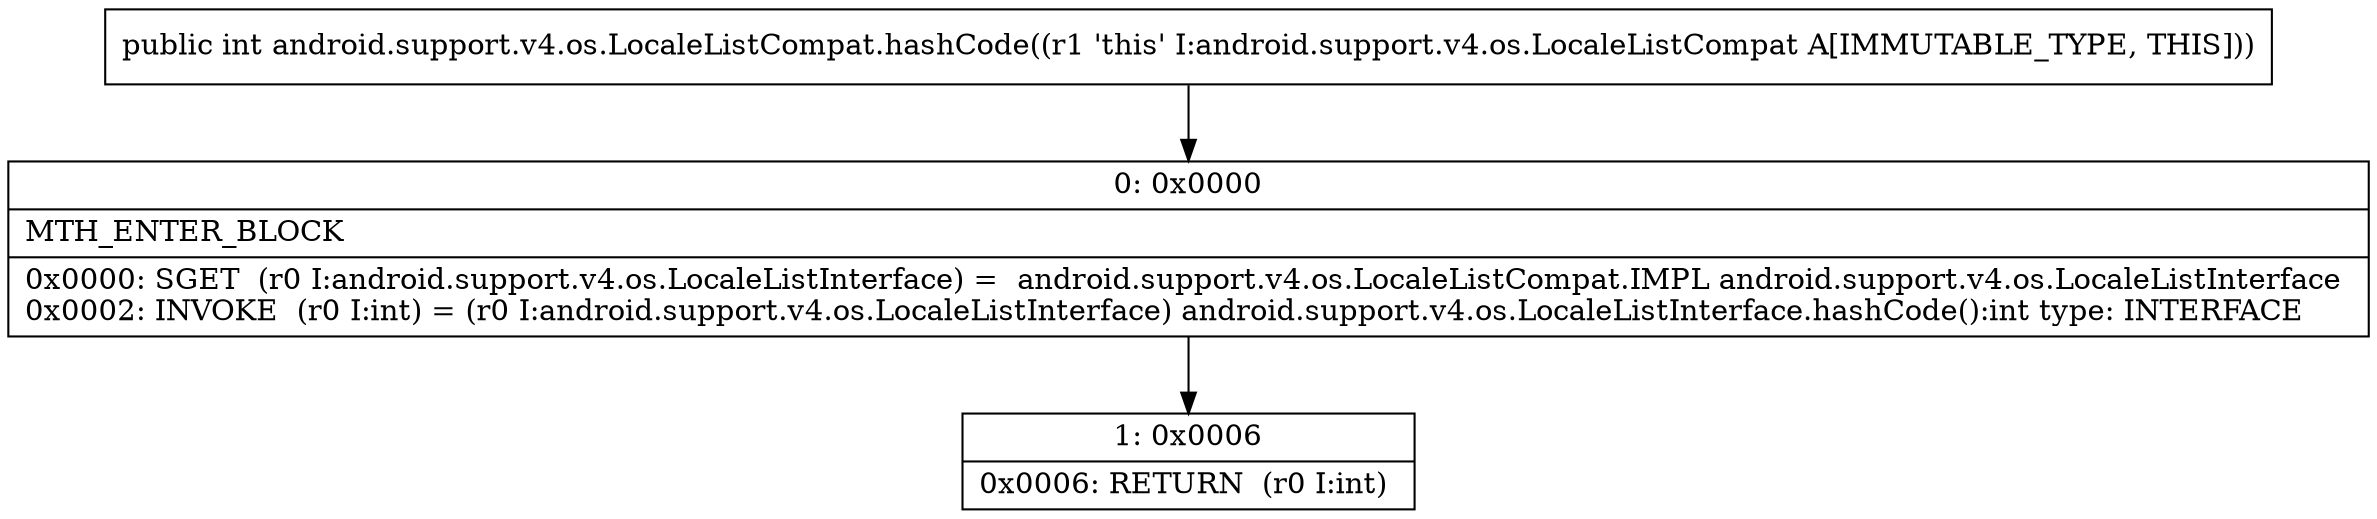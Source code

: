 digraph "CFG forandroid.support.v4.os.LocaleListCompat.hashCode()I" {
Node_0 [shape=record,label="{0\:\ 0x0000|MTH_ENTER_BLOCK\l|0x0000: SGET  (r0 I:android.support.v4.os.LocaleListInterface) =  android.support.v4.os.LocaleListCompat.IMPL android.support.v4.os.LocaleListInterface \l0x0002: INVOKE  (r0 I:int) = (r0 I:android.support.v4.os.LocaleListInterface) android.support.v4.os.LocaleListInterface.hashCode():int type: INTERFACE \l}"];
Node_1 [shape=record,label="{1\:\ 0x0006|0x0006: RETURN  (r0 I:int) \l}"];
MethodNode[shape=record,label="{public int android.support.v4.os.LocaleListCompat.hashCode((r1 'this' I:android.support.v4.os.LocaleListCompat A[IMMUTABLE_TYPE, THIS])) }"];
MethodNode -> Node_0;
Node_0 -> Node_1;
}

